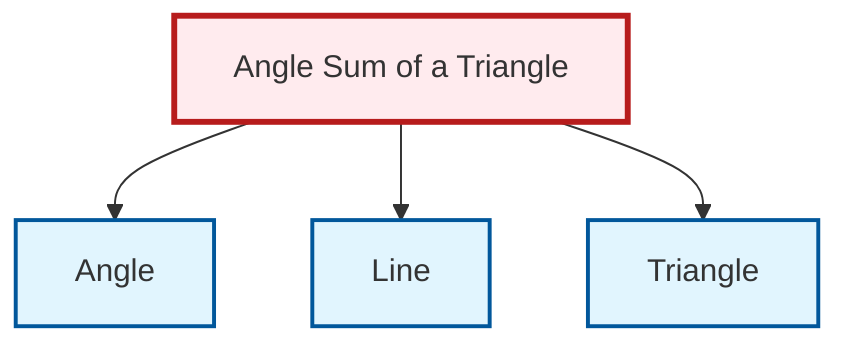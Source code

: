 graph TD
    classDef definition fill:#e1f5fe,stroke:#01579b,stroke-width:2px
    classDef theorem fill:#f3e5f5,stroke:#4a148c,stroke-width:2px
    classDef axiom fill:#fff3e0,stroke:#e65100,stroke-width:2px
    classDef example fill:#e8f5e9,stroke:#1b5e20,stroke-width:2px
    classDef current fill:#ffebee,stroke:#b71c1c,stroke-width:3px
    def-angle["Angle"]:::definition
    thm-angle-sum-triangle["Angle Sum of a Triangle"]:::theorem
    def-triangle["Triangle"]:::definition
    def-line["Line"]:::definition
    thm-angle-sum-triangle --> def-angle
    thm-angle-sum-triangle --> def-line
    thm-angle-sum-triangle --> def-triangle
    class thm-angle-sum-triangle current